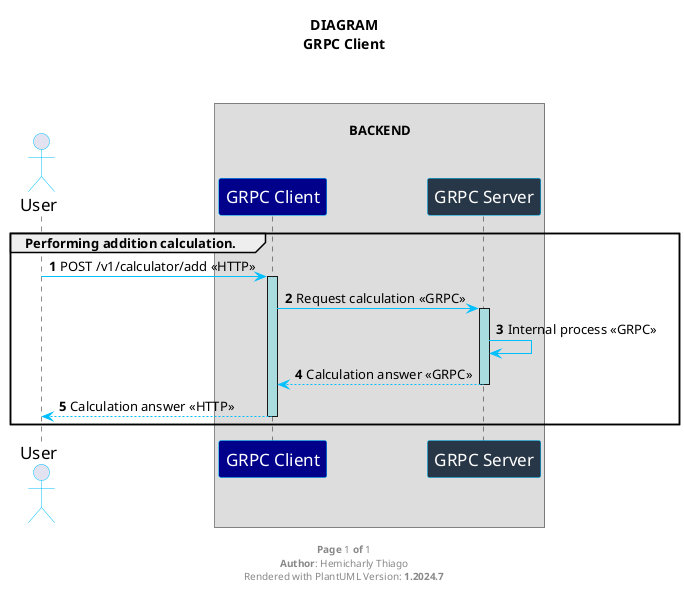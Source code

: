 @startuml

title "DIAGRAM\nGRPC Client\n\n"

skinparam sequence {
    ArrowColor DeepSkyBlue
    ActorBorderColor DeepSkyBlue
    LifeLineBackgroundColor #A9DCDF

    ParticipantBorderColor DeepSkyBlue
    ParticipantBackgroundColor DodgerBlue
    ParticipantFontName Impact
    ParticipantFontSize 17
    ParticipantFontColor white
    ActorFontColor DeepSkyBlueA9DCDF
    ActorFontColor Black
    ActorFontSize 17
    ActorFontName Aapex
}

actor User
box "\nBACKEND\n\n"
    participant "GRPC Client" as grpcClient  #darkblue
    participant "GRPC Server" as grpcServer  #283747
end box


group Performing addition calculation.
    autonumber 1
    User -> grpcClient++: POST /v1/calculator/add <<HTTP>>
    grpcClient -> grpcServer++: Request calculation <<GRPC>>
    grpcServer -> grpcServer: Internal process <<GRPC>>
    grpcServer --> grpcClient: Calculation answer <<GRPC>>
    deactivate grpcServer

    grpcClient --> User: Calculation answer <<HTTP>>
    deactivate grpcClient
end

footer \n**Page** %page% **of** %lastpage%\n**Author**: Hemicharly Thiago\nRendered with PlantUML Version: **%version()**

@enduml